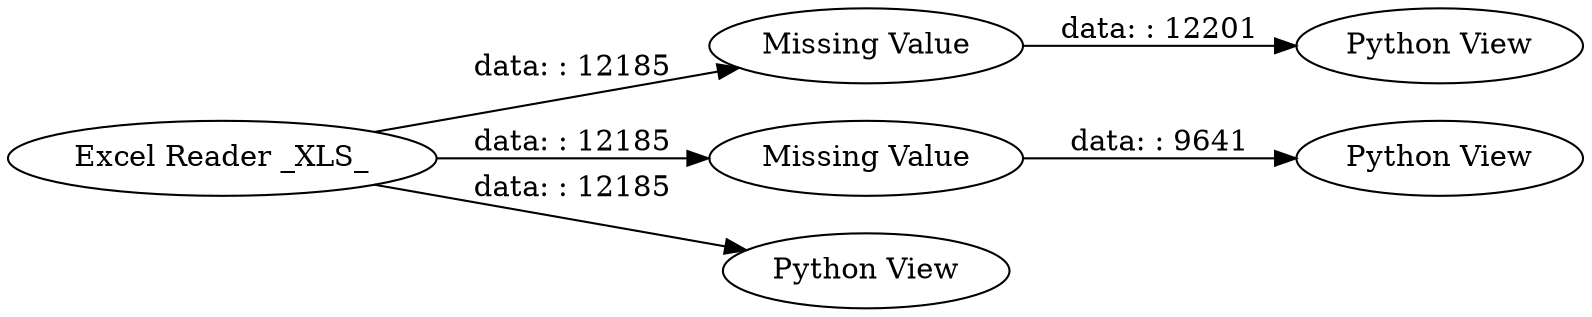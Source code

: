 digraph {
	"-325376551769342543_12" [label="Missing Value"]
	"-325376551769342543_8" [label="Excel Reader _XLS_"]
	"-325376551769342543_9" [label="Missing Value"]
	"-325376551769342543_11" [label="Python View"]
	"-325376551769342543_10" [label="Python View"]
	"-325376551769342543_13" [label="Python View"]
	"-325376551769342543_9" -> "-325376551769342543_11" [label="data: : 9641"]
	"-325376551769342543_8" -> "-325376551769342543_12" [label="data: : 12185"]
	"-325376551769342543_8" -> "-325376551769342543_9" [label="data: : 12185"]
	"-325376551769342543_8" -> "-325376551769342543_10" [label="data: : 12185"]
	"-325376551769342543_12" -> "-325376551769342543_13" [label="data: : 12201"]
	rankdir=LR
}
